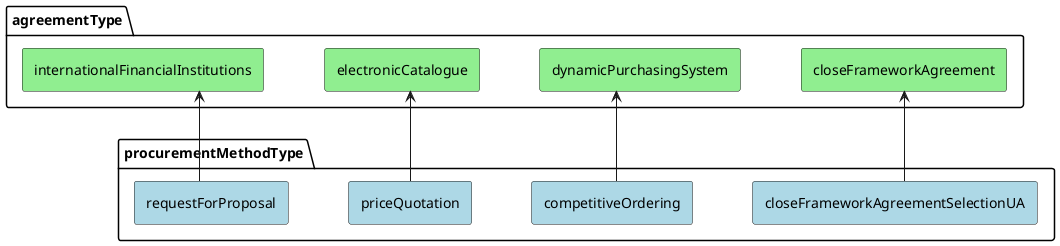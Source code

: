 @startuml tender_agreement_relations

' ===== Settings =====

skinparam linetype ortho
skinparam nodesep 60
skinparam ranksep 90
skinparam padding 2
skinparam defaultTextAlignment center

' ===== Palette =====

!define LIGHT_BLUE #ADD8E6
!define LIGHT_GREEN #90EE90

' ===== Components =====

' Agreement Types
package "agreementType" as agreementType {
    rectangle "closeFrameworkAgreement" as agreementType_closeFrameworkAgreement LIGHT_GREEN
    rectangle "dynamicPurchasingSystem" as agreementType_dynamicPurchasingSystem LIGHT_GREEN
    rectangle "electronicCatalogue" as agreementType_electronicCatalogue LIGHT_GREEN
    rectangle "internationalFinancialInstitutions" as agreementType_internationalFinancialInstitutions LIGHT_GREEN
}

' Procurement Method Types
package "procurementMethodType" as procurementMethodType {
    rectangle "closeFrameworkAgreementSelectionUA" as procurementMethodType_closeFrameworkAgreementSelectionUA LIGHT_BLUE
    rectangle "priceQuotation" as procurementMethodType_priceQuotation LIGHT_BLUE
    rectangle "competitiveOrdering" as procurementMethodType_competitiveOrdering LIGHT_BLUE
    rectangle "requestForProposal" as procurementMethodType_requestForProposal LIGHT_BLUE
}

' ===== Connections =====

agreementType_closeFrameworkAgreement <-- procurementMethodType_closeFrameworkAgreementSelectionUA
agreementType_dynamicPurchasingSystem <-- procurementMethodType_competitiveOrdering
agreementType_electronicCatalogue <-- procurementMethodType_priceQuotation
agreementType_internationalFinancialInstitutions <-- procurementMethodType_requestForProposal

@enduml